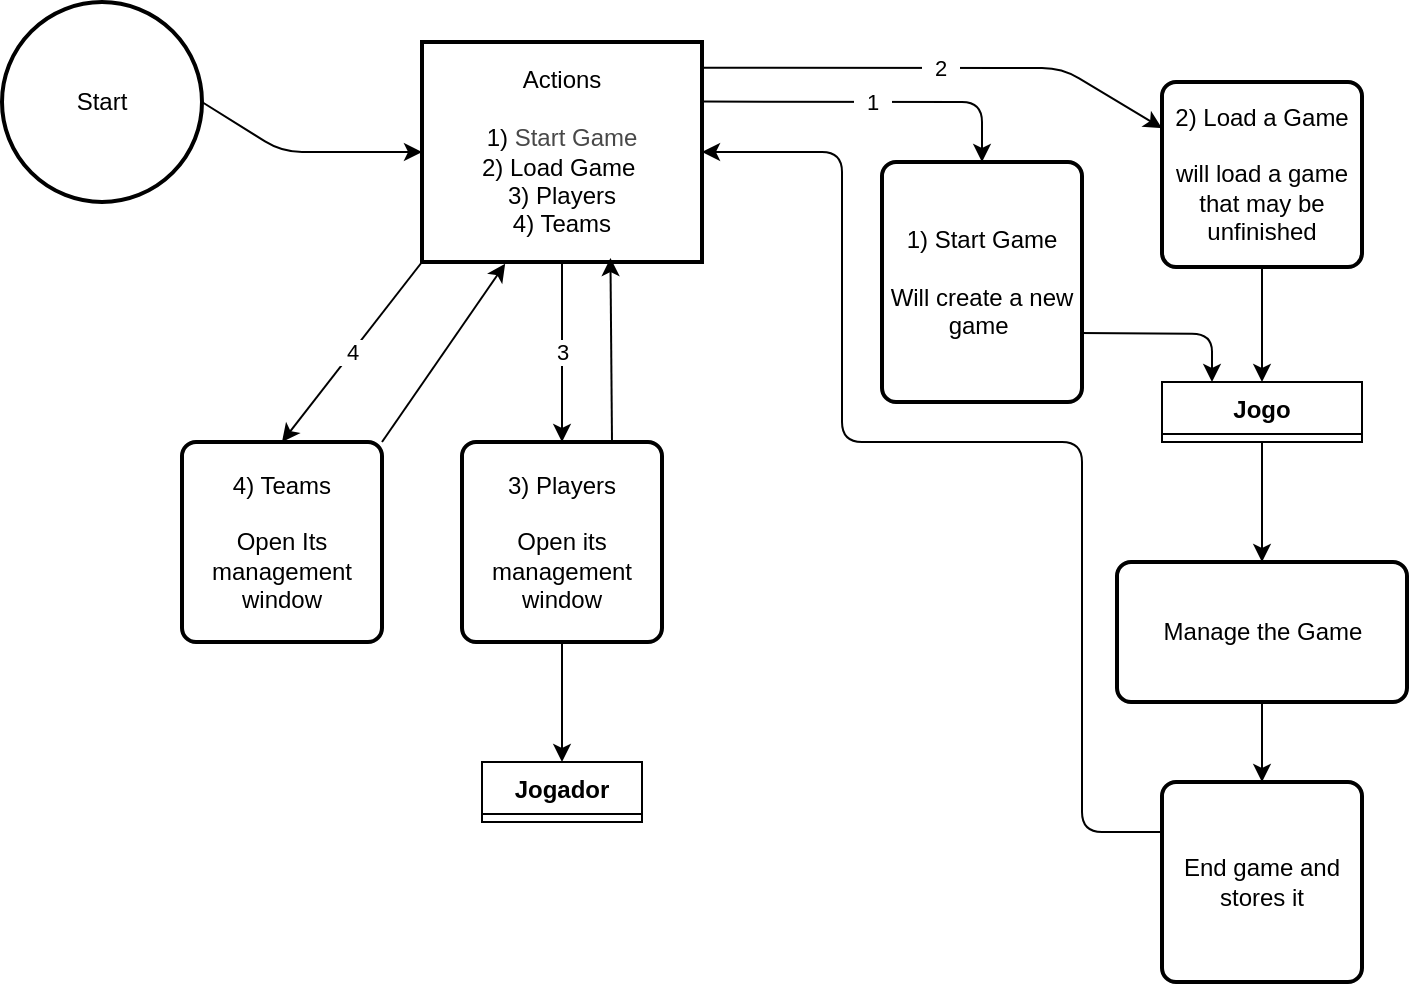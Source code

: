 <mxfile>
    <diagram id="e0pM36I6DdKXfKBxEXv1" name="Page-1">
        <mxGraphModel dx="912" dy="766" grid="1" gridSize="10" guides="1" tooltips="1" connect="1" arrows="1" fold="1" page="1" pageScale="1" pageWidth="850" pageHeight="1100" math="0" shadow="0">
            <root>
                <mxCell id="0"/>
                <mxCell id="1" parent="0"/>
                <mxCell id="9" style="edgeStyle=none;html=1;exitX=1;exitY=0.5;exitDx=0;exitDy=0;exitPerimeter=0;entryX=0;entryY=0.5;entryDx=0;entryDy=0;" parent="1" source="2" target="4" edge="1">
                    <mxGeometry relative="1" as="geometry">
                        <mxPoint x="170" y="60" as="targetPoint"/>
                        <Array as="points">
                            <mxPoint x="150" y="85"/>
                        </Array>
                    </mxGeometry>
                </mxCell>
                <mxCell id="2" value="Start" style="strokeWidth=2;html=1;shape=mxgraph.flowchart.start_2;whiteSpace=wrap;" parent="1" vertex="1">
                    <mxGeometry x="10" y="10" width="100" height="100" as="geometry"/>
                </mxCell>
                <mxCell id="16" value="&amp;nbsp; 2&amp;nbsp;&amp;nbsp;" style="edgeStyle=none;html=1;exitX=0.997;exitY=0.117;exitDx=0;exitDy=0;entryX=0;entryY=0.25;entryDx=0;entryDy=0;exitPerimeter=0;" parent="1" source="4" target="10" edge="1">
                    <mxGeometry relative="1" as="geometry">
                        <mxPoint x="360" y="85" as="sourcePoint"/>
                        <mxPoint x="530" y="113.75" as="targetPoint"/>
                        <Array as="points">
                            <mxPoint x="540" y="43"/>
                        </Array>
                    </mxGeometry>
                </mxCell>
                <mxCell id="20" value="&amp;nbsp; 1&amp;nbsp;&amp;nbsp;" style="edgeStyle=none;html=1;entryX=0.5;entryY=0;entryDx=0;entryDy=0;exitX=1.001;exitY=0.271;exitDx=0;exitDy=0;exitPerimeter=0;" parent="1" source="4" target="19" edge="1">
                    <mxGeometry relative="1" as="geometry">
                        <Array as="points">
                            <mxPoint x="500" y="60"/>
                        </Array>
                    </mxGeometry>
                </mxCell>
                <mxCell id="22" value="&amp;nbsp; 4&amp;nbsp;&amp;nbsp;" style="edgeStyle=none;html=1;entryX=0.5;entryY=0;entryDx=0;entryDy=0;exitX=0;exitY=1;exitDx=0;exitDy=0;" parent="1" source="4" target="21" edge="1">
                    <mxGeometry relative="1" as="geometry"/>
                </mxCell>
                <mxCell id="37" value="&amp;nbsp; 3&amp;nbsp;&amp;nbsp;" style="edgeStyle=none;html=1;entryX=0.5;entryY=0;entryDx=0;entryDy=0;" parent="1" source="4" target="36" edge="1">
                    <mxGeometry relative="1" as="geometry"/>
                </mxCell>
                <mxCell id="4" value="Actions&lt;br&gt;&lt;div&gt;&lt;br&gt;&lt;/div&gt;&lt;div&gt;1) &lt;font color=&quot;#484848&quot;&gt;Start Game&lt;/font&gt;&lt;/div&gt;&lt;div&gt;&lt;span style=&quot;background-color: transparent;&quot;&gt;2) Load&lt;/span&gt;&lt;span style=&quot;background-color: transparent;&quot;&gt;&amp;nbsp;Game&lt;/span&gt;&lt;span style=&quot;background-color: transparent;&quot;&gt;&amp;nbsp;&lt;/span&gt;&lt;/div&gt;&lt;div&gt;3) Players&lt;br&gt;4) Teams&lt;/div&gt;" style="whiteSpace=wrap;html=1;strokeWidth=2;" parent="1" vertex="1">
                    <mxGeometry x="220" y="30" width="140" height="110" as="geometry"/>
                </mxCell>
                <mxCell id="39" style="edgeStyle=none;html=1;entryX=0.5;entryY=0;entryDx=0;entryDy=0;" parent="1" source="10" target="11" edge="1">
                    <mxGeometry relative="1" as="geometry">
                        <Array as="points"/>
                    </mxGeometry>
                </mxCell>
                <mxCell id="10" value="2) Load a Game&lt;div&gt;&lt;br&gt;&lt;/div&gt;&lt;div&gt;will load a game that may be unfinished&lt;/div&gt;" style="rounded=1;whiteSpace=wrap;html=1;absoluteArcSize=1;arcSize=14;strokeWidth=2;" parent="1" vertex="1">
                    <mxGeometry x="590" y="50" width="100" height="92.5" as="geometry"/>
                </mxCell>
                <mxCell id="41" style="edgeStyle=none;html=1;entryX=0.5;entryY=0;entryDx=0;entryDy=0;" parent="1" source="11" target="23" edge="1">
                    <mxGeometry relative="1" as="geometry">
                        <Array as="points"/>
                    </mxGeometry>
                </mxCell>
                <mxCell id="11" value="Jogo" style="swimlane;fontStyle=1;align=center;verticalAlign=top;childLayout=stackLayout;horizontal=1;startSize=26;horizontalStack=0;resizeParent=1;resizeParentMax=0;resizeLast=0;collapsible=1;marginBottom=0;whiteSpace=wrap;html=1;" parent="1" vertex="1" collapsed="1">
                    <mxGeometry x="590" y="200" width="100" height="30" as="geometry">
                        <mxRectangle x="590" y="200" width="240" height="340" as="alternateBounds"/>
                    </mxGeometry>
                </mxCell>
                <mxCell id="12" value="+ field: type&lt;div&gt;&lt;font color=&quot;#ffffff&quot;&gt;&lt;br&gt;&lt;/font&gt;&lt;div&gt;&lt;span style=&quot;background-color: transparent;&quot;&gt;+ Date :&amp;nbsp;&lt;/span&gt;&lt;span style=&quot;color: rgb(192, 192, 192); background-color: transparent;&quot;&gt;DateOnly&lt;/span&gt;&lt;/div&gt;&lt;div&gt;&lt;div&gt;+ HoraInicio : T&lt;font color=&quot;#484848&quot;&gt;imeOnly&lt;/font&gt;&lt;/div&gt;&lt;div&gt;+ Local : string&lt;/div&gt;&lt;div&gt;+ TipoDeCampo :&amp;nbsp;&lt;span style=&quot;color: rgb(192, 192, 192); background-color: transparent;&quot;&gt;string&lt;/span&gt;&lt;/div&gt;&lt;div&gt;+ QuantidadeJogadoresPorTeam :&amp;nbsp;&lt;span style=&quot;color: rgb(192, 192, 192); background-color: transparent;&quot;&gt;int&lt;/span&gt;&lt;/div&gt;&lt;div&gt;+ LimiteTeams :&amp;nbsp;&lt;span style=&quot;color: rgb(192, 192, 192); background-color: transparent;&quot;&gt;int&lt;/span&gt;&lt;/div&gt;&lt;div&gt;+ Id :&amp;nbsp;&lt;span style=&quot;color: rgb(192, 192, 192); background-color: transparent;&quot;&gt;int&lt;/span&gt;&lt;/div&gt;&lt;div&gt;&lt;span style=&quot;background-color: transparent;&quot;&gt;- QuantidadeGoleiro :&amp;nbsp;&lt;/span&gt;&lt;span style=&quot;color: rgb(192, 192, 192); background-color: transparent;&quot;&gt;int&lt;/span&gt;&lt;/div&gt;&lt;div&gt;- QuantidadeDefesa :&amp;nbsp;&lt;span style=&quot;color: rgb(192, 192, 192); background-color: transparent;&quot;&gt;int&lt;/span&gt;&lt;/div&gt;&lt;div&gt;- QuantidadeAtacante :&amp;nbsp;&lt;span style=&quot;color: rgb(192, 192, 192); background-color: transparent;&quot;&gt;int&lt;/span&gt;&lt;/div&gt;&lt;div&gt;&lt;div&gt;+ FilaJogadoresSemTeam :&amp;nbsp;&lt;span style=&quot;color: rgb(192, 192, 192); background-color: transparent;&quot;&gt;List&amp;lt;Jogador&amp;gt;&lt;/span&gt;&lt;/div&gt;&lt;div&gt;+ Teams :&amp;nbsp;&lt;span style=&quot;color: rgb(192, 192, 192); background-color: transparent;&quot;&gt;List&amp;lt;Team&amp;gt;&lt;/span&gt;&lt;/div&gt;&lt;/div&gt;&lt;/div&gt;&lt;/div&gt;" style="text;strokeColor=none;fillColor=none;align=left;verticalAlign=top;spacingLeft=4;spacingRight=4;overflow=hidden;rotatable=0;points=[[0,0.5],[1,0.5]];portConstraint=eastwest;whiteSpace=wrap;html=1;" parent="11" vertex="1">
                    <mxGeometry y="26" width="240" height="214" as="geometry"/>
                </mxCell>
                <mxCell id="13" value="" style="line;strokeWidth=1;fillColor=none;align=left;verticalAlign=middle;spacingTop=-1;spacingLeft=3;spacingRight=3;rotatable=0;labelPosition=right;points=[];portConstraint=eastwest;strokeColor=inherit;" parent="11" vertex="1">
                    <mxGeometry y="240" width="240" height="8" as="geometry"/>
                </mxCell>
                <mxCell id="14" value="+ method(type): type&lt;div&gt;&lt;div&gt;&lt;br&gt;&lt;/div&gt;&lt;div&gt;+ Jogo() : Constructor&lt;/div&gt;&lt;div&gt;+ AddJogadorSemTeam(Jogador) : void&lt;/div&gt;&lt;div&gt;+ ValidadeTeam(Team) : bool&lt;/div&gt;&lt;/div&gt;" style="text;strokeColor=none;fillColor=none;align=left;verticalAlign=top;spacingLeft=4;spacingRight=4;overflow=hidden;rotatable=0;points=[[0,0.5],[1,0.5]];portConstraint=eastwest;whiteSpace=wrap;html=1;" parent="11" vertex="1">
                    <mxGeometry y="248" width="240" height="92" as="geometry"/>
                </mxCell>
                <mxCell id="40" style="edgeStyle=none;html=1;entryX=0.25;entryY=0;entryDx=0;entryDy=0;exitX=0.987;exitY=0.713;exitDx=0;exitDy=0;exitPerimeter=0;" parent="1" source="19" target="11" edge="1">
                    <mxGeometry relative="1" as="geometry">
                        <Array as="points">
                            <mxPoint x="615" y="176"/>
                        </Array>
                    </mxGeometry>
                </mxCell>
                <mxCell id="19" value="1) Start Game&lt;div&gt;&lt;br&gt;&lt;/div&gt;&lt;div&gt;Will create a new game&amp;nbsp;&lt;/div&gt;" style="rounded=1;whiteSpace=wrap;html=1;absoluteArcSize=1;arcSize=14;strokeWidth=2;" parent="1" vertex="1">
                    <mxGeometry x="450" y="90" width="100" height="120" as="geometry"/>
                </mxCell>
                <mxCell id="47" style="edgeStyle=none;html=1;exitX=1;exitY=0;exitDx=0;exitDy=0;entryX=0.297;entryY=1.008;entryDx=0;entryDy=0;entryPerimeter=0;" edge="1" parent="1" source="21" target="4">
                    <mxGeometry relative="1" as="geometry"/>
                </mxCell>
                <mxCell id="21" value="4) Teams&lt;div&gt;&lt;br&gt;&lt;/div&gt;&lt;div&gt;Open Its management window&lt;br&gt;&lt;/div&gt;" style="rounded=1;whiteSpace=wrap;html=1;absoluteArcSize=1;arcSize=14;strokeWidth=2;" parent="1" vertex="1">
                    <mxGeometry x="100" y="230" width="100" height="100" as="geometry"/>
                </mxCell>
                <mxCell id="43" style="edgeStyle=none;html=1;entryX=0.5;entryY=0;entryDx=0;entryDy=0;" parent="1" source="23" target="42" edge="1">
                    <mxGeometry relative="1" as="geometry"/>
                </mxCell>
                <mxCell id="23" value="Manage the Game" style="rounded=1;whiteSpace=wrap;html=1;absoluteArcSize=1;arcSize=14;strokeWidth=2;" parent="1" vertex="1">
                    <mxGeometry x="567.5" y="290" width="145" height="70" as="geometry"/>
                </mxCell>
                <mxCell id="29" value="Jogador" style="swimlane;fontStyle=1;align=center;verticalAlign=top;childLayout=stackLayout;horizontal=1;startSize=26;horizontalStack=0;resizeParent=1;resizeParentMax=0;resizeLast=0;collapsible=1;marginBottom=0;whiteSpace=wrap;html=1;" parent="1" vertex="1" collapsed="1">
                    <mxGeometry x="250" y="390" width="80" height="30" as="geometry">
                        <mxRectangle x="30" y="400" width="310" height="220" as="alternateBounds"/>
                    </mxGeometry>
                </mxCell>
                <mxCell id="30" value="+ field : type&lt;div&gt;&lt;br&gt;&lt;/div&gt;&lt;div&gt;+ Nome : string?&lt;/div&gt;&lt;div&gt;+ Idade : int&lt;/div&gt;&lt;div&gt;+ Posicao : int&lt;/div&gt;&lt;div&gt;+ Id : int&lt;/div&gt;&lt;div&gt;+ PosicaoString : string&lt;/div&gt;" style="text;strokeColor=none;fillColor=none;align=left;verticalAlign=top;spacingLeft=4;spacingRight=4;overflow=hidden;rotatable=0;points=[[0,0.5],[1,0.5]];portConstraint=eastwest;whiteSpace=wrap;html=1;" parent="29" vertex="1">
                    <mxGeometry y="26" width="310" height="114" as="geometry"/>
                </mxCell>
                <mxCell id="31" value="" style="line;strokeWidth=1;fillColor=none;align=left;verticalAlign=middle;spacingTop=-1;spacingLeft=3;spacingRight=3;rotatable=0;labelPosition=right;points=[];portConstraint=eastwest;strokeColor=inherit;" parent="29" vertex="1">
                    <mxGeometry y="140" width="310" height="8" as="geometry"/>
                </mxCell>
                <mxCell id="32" value="+ method(type) : type&lt;div&gt;&lt;br&gt;&lt;/div&gt;&lt;div&gt;+ Jogador(nome:str, idade:int, posicao:int) : constructor&lt;/div&gt;&lt;div&gt;+ ToString() : void&lt;/div&gt;" style="text;strokeColor=none;fillColor=none;align=left;verticalAlign=top;spacingLeft=4;spacingRight=4;overflow=hidden;rotatable=0;points=[[0,0.5],[1,0.5]];portConstraint=eastwest;whiteSpace=wrap;html=1;" parent="29" vertex="1">
                    <mxGeometry y="148" width="310" height="72" as="geometry"/>
                </mxCell>
                <mxCell id="45" style="edgeStyle=none;html=1;entryX=0.5;entryY=0;entryDx=0;entryDy=0;" edge="1" parent="1" source="36" target="29">
                    <mxGeometry relative="1" as="geometry"/>
                </mxCell>
                <mxCell id="36" value="3) Players&lt;div&gt;&lt;br&gt;&lt;/div&gt;&lt;div&gt;Open its management window&lt;/div&gt;" style="rounded=1;whiteSpace=wrap;html=1;absoluteArcSize=1;arcSize=14;strokeWidth=2;" parent="1" vertex="1">
                    <mxGeometry x="240" y="230" width="100" height="100" as="geometry"/>
                </mxCell>
                <mxCell id="44" style="edgeStyle=none;html=1;exitX=0;exitY=0.25;exitDx=0;exitDy=0;entryX=1;entryY=0.5;entryDx=0;entryDy=0;" parent="1" source="42" target="4" edge="1">
                    <mxGeometry relative="1" as="geometry">
                        <Array as="points">
                            <mxPoint x="550" y="425"/>
                            <mxPoint x="550" y="230"/>
                            <mxPoint x="430" y="230"/>
                            <mxPoint x="430" y="85"/>
                        </Array>
                    </mxGeometry>
                </mxCell>
                <mxCell id="42" value="End game and stores it" style="rounded=1;whiteSpace=wrap;html=1;absoluteArcSize=1;arcSize=14;strokeWidth=2;" parent="1" vertex="1">
                    <mxGeometry x="590" y="400" width="100" height="100" as="geometry"/>
                </mxCell>
                <mxCell id="46" style="edgeStyle=none;html=1;exitX=0.75;exitY=0;exitDx=0;exitDy=0;entryX=0.673;entryY=0.982;entryDx=0;entryDy=0;entryPerimeter=0;" edge="1" parent="1" source="36" target="4">
                    <mxGeometry relative="1" as="geometry"/>
                </mxCell>
            </root>
        </mxGraphModel>
    </diagram>
</mxfile>